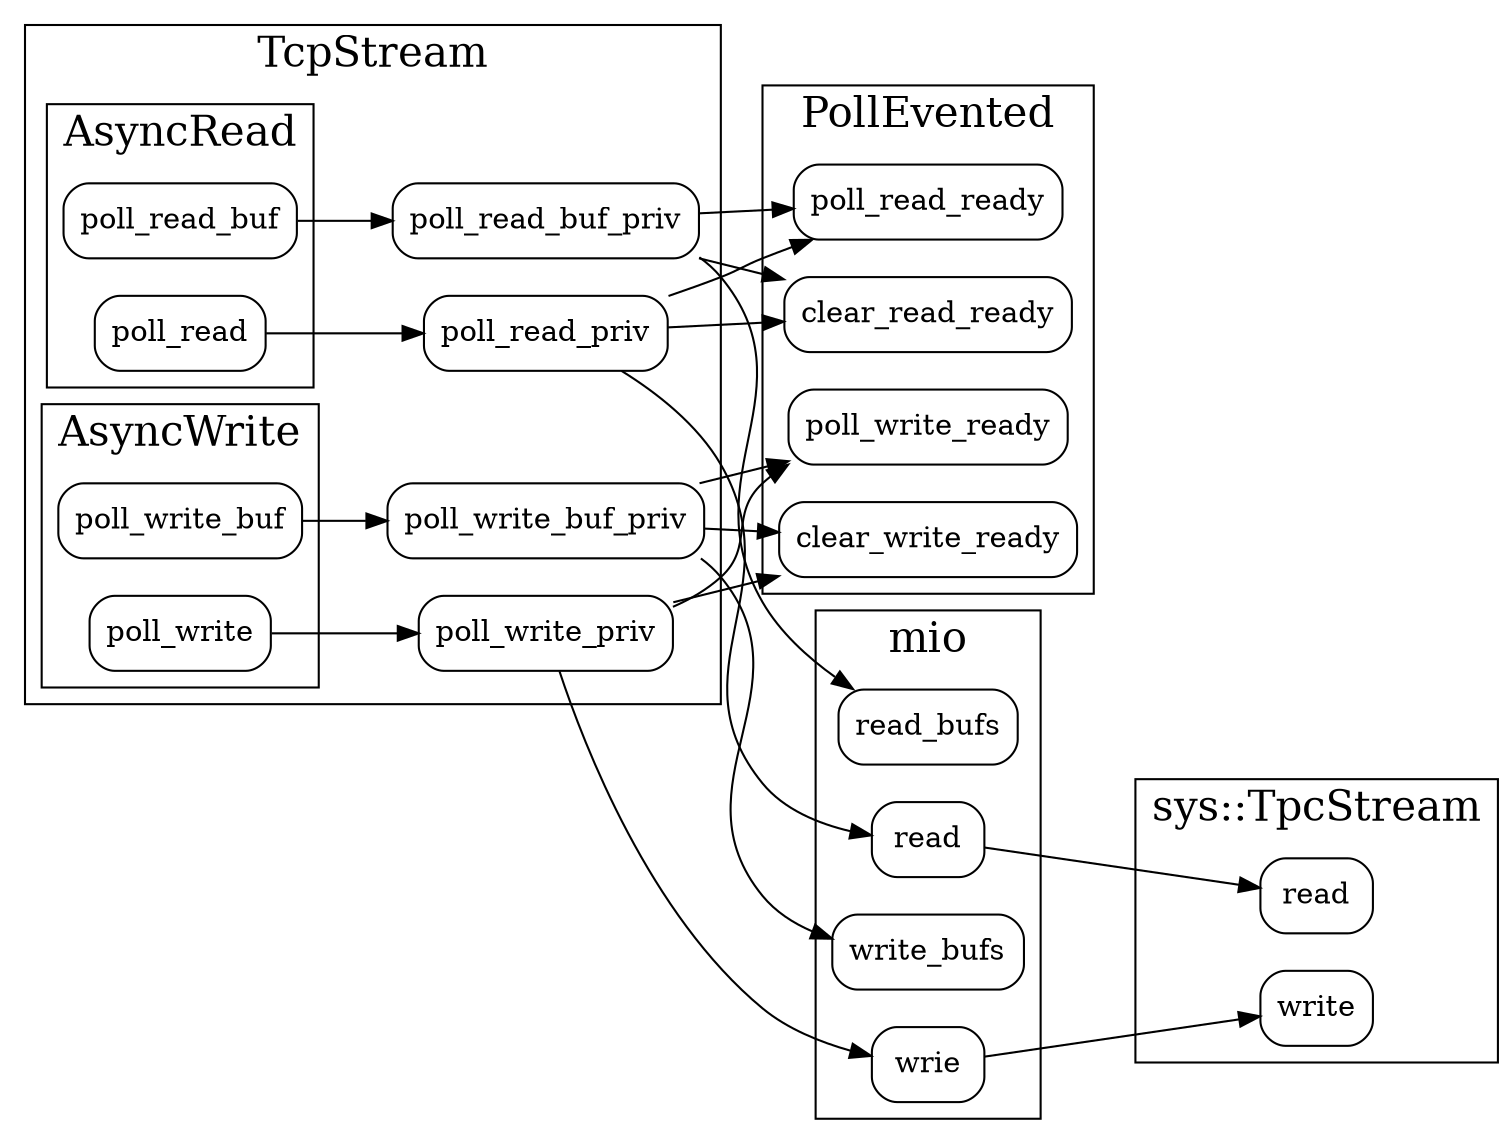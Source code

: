 digraph tcp_stream {
  graph[fontsize=2];
  node[shape=box;style="rounded";];
  newrank=true;
  rankdir=LR;
  subgraph cluster_TcpStream {
    graph[label="TcpStream";fontsize=20;]
    
    subgraph cluster_AsyncRead {
      graph[label="AsyncRead";fontsize=20;]
      poll_read;
      poll_read_buf;
    }

    subgraph cluster_AsyncWrite {
      graph[label="AsyncWrite";fontsize=20;]
      poll_write;
      poll_write_buf;
    }
    poll_read_priv;
    poll_read_buf_priv;
    poll_write_priv;
    poll_write_buf_priv;
  }

  subgraph cluster_PolledEvent{
    graph[label="PollEvented";fontsize=20;]
    poll_read_ready;
    clear_read_ready;
    poll_write_ready;
    clear_write_ready;
    poll_write_buf_priv;
  }

  subgraph cluster_mio {
    graph[label="mio";fontsize=20;]
    mio_read[label="read"];
    mio_write[label="wrie"];
    mio_read_bufs[label="read_bufs"];
    mio_write_bufs[label="write_bufs"];
  }

  subgraph cluster_systpcstream {
    graph[label="sys::TpcStream";fontsize=20;]
    sys_read[label="read"];
    sys_write[label="write"];
  }

  poll_read -> poll_read_priv -> {poll_read_ready; mio_read; clear_read_ready;};
  poll_read_buf-> poll_read_buf_priv -> {poll_read_ready, mio_read_bufs; clear_read_ready;};
  poll_write -> poll_write_priv -> {poll_write_ready; clear_write_ready; mio_write;};
  poll_write_buf -> poll_write_buf_priv -> {poll_write_ready; clear_write_ready; mio_write_bufs;};

  mio_read -> sys_read;
  mio_write ->sys_write;
}
